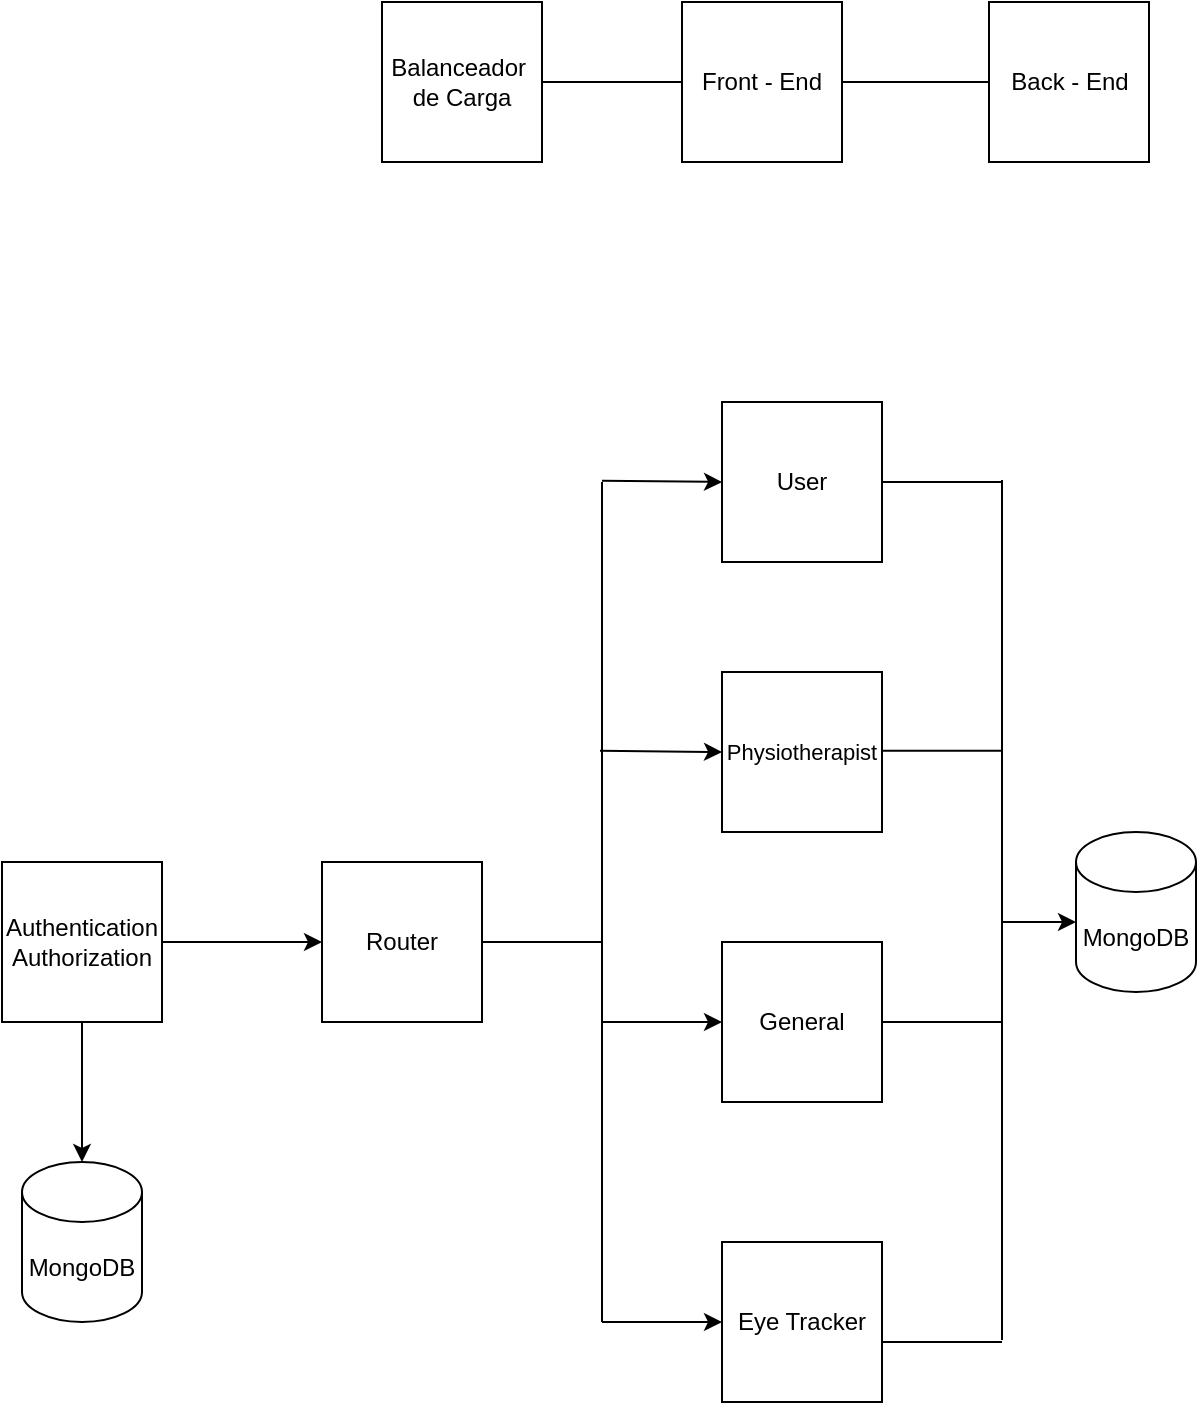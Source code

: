 <mxfile version="22.0.4" type="github">
  <diagram name="Página-1" id="votZtG-MFwdhK7yw21nz">
    <mxGraphModel dx="1434" dy="764" grid="1" gridSize="10" guides="1" tooltips="1" connect="1" arrows="1" fold="1" page="1" pageScale="1" pageWidth="827" pageHeight="1169" math="0" shadow="0">
      <root>
        <mxCell id="0" />
        <mxCell id="1" parent="0" />
        <mxCell id="jRLkBl45_Z4I59g3LCbE-2" style="edgeStyle=orthogonalEdgeStyle;rounded=0;orthogonalLoop=1;jettySize=auto;html=1;exitX=1;exitY=0.5;exitDx=0;exitDy=0;" edge="1" parent="1" source="jRLkBl45_Z4I59g3LCbE-1">
          <mxGeometry relative="1" as="geometry">
            <mxPoint x="640" y="130" as="targetPoint" />
          </mxGeometry>
        </mxCell>
        <mxCell id="jRLkBl45_Z4I59g3LCbE-1" value="Balanceador&amp;nbsp;&lt;br&gt;de Carga" style="whiteSpace=wrap;html=1;aspect=fixed;" vertex="1" parent="1">
          <mxGeometry x="480" y="90" width="80" height="80" as="geometry" />
        </mxCell>
        <mxCell id="jRLkBl45_Z4I59g3LCbE-3" value="Front - End" style="whiteSpace=wrap;html=1;aspect=fixed;" vertex="1" parent="1">
          <mxGeometry x="630" y="90" width="80" height="80" as="geometry" />
        </mxCell>
        <mxCell id="jRLkBl45_Z4I59g3LCbE-4" value="Back - End" style="whiteSpace=wrap;html=1;aspect=fixed;" vertex="1" parent="1">
          <mxGeometry x="783.5" y="90" width="80" height="80" as="geometry" />
        </mxCell>
        <mxCell id="jRLkBl45_Z4I59g3LCbE-9" value="" style="endArrow=none;html=1;rounded=0;exitX=1;exitY=0.5;exitDx=0;exitDy=0;entryX=0;entryY=0.5;entryDx=0;entryDy=0;" edge="1" parent="1" source="jRLkBl45_Z4I59g3LCbE-3" target="jRLkBl45_Z4I59g3LCbE-4">
          <mxGeometry width="50" height="50" relative="1" as="geometry">
            <mxPoint x="760" y="160" as="sourcePoint" />
            <mxPoint x="810" y="110" as="targetPoint" />
          </mxGeometry>
        </mxCell>
        <mxCell id="jRLkBl45_Z4I59g3LCbE-20" style="edgeStyle=orthogonalEdgeStyle;rounded=0;orthogonalLoop=1;jettySize=auto;html=1;exitX=1;exitY=0.5;exitDx=0;exitDy=0;entryX=0;entryY=0.5;entryDx=0;entryDy=0;" edge="1" parent="1" source="jRLkBl45_Z4I59g3LCbE-11" target="jRLkBl45_Z4I59g3LCbE-18">
          <mxGeometry relative="1" as="geometry" />
        </mxCell>
        <mxCell id="jRLkBl45_Z4I59g3LCbE-32" style="edgeStyle=orthogonalEdgeStyle;rounded=0;orthogonalLoop=1;jettySize=auto;html=1;exitX=0.5;exitY=1;exitDx=0;exitDy=0;" edge="1" parent="1" source="jRLkBl45_Z4I59g3LCbE-11" target="jRLkBl45_Z4I59g3LCbE-31">
          <mxGeometry relative="1" as="geometry" />
        </mxCell>
        <mxCell id="jRLkBl45_Z4I59g3LCbE-11" value="&lt;div&gt;Authentication&lt;/div&gt;&lt;div&gt;Authorization&lt;/div&gt;" style="whiteSpace=wrap;html=1;aspect=fixed;" vertex="1" parent="1">
          <mxGeometry x="290" y="520" width="80" height="80" as="geometry" />
        </mxCell>
        <mxCell id="jRLkBl45_Z4I59g3LCbE-14" value="User" style="whiteSpace=wrap;html=1;aspect=fixed;" vertex="1" parent="1">
          <mxGeometry x="650" y="290" width="80" height="80" as="geometry" />
        </mxCell>
        <mxCell id="jRLkBl45_Z4I59g3LCbE-15" value="&lt;font style=&quot;font-size: 11px;&quot;&gt;Physiotherapist&lt;/font&gt;" style="whiteSpace=wrap;html=1;aspect=fixed;" vertex="1" parent="1">
          <mxGeometry x="650" y="425" width="80" height="80" as="geometry" />
        </mxCell>
        <mxCell id="jRLkBl45_Z4I59g3LCbE-16" value="General" style="whiteSpace=wrap;html=1;aspect=fixed;" vertex="1" parent="1">
          <mxGeometry x="650" y="560" width="80" height="80" as="geometry" />
        </mxCell>
        <mxCell id="jRLkBl45_Z4I59g3LCbE-17" value="Eye Tracker" style="whiteSpace=wrap;html=1;aspect=fixed;" vertex="1" parent="1">
          <mxGeometry x="650" y="710" width="80" height="80" as="geometry" />
        </mxCell>
        <mxCell id="jRLkBl45_Z4I59g3LCbE-18" value="Router" style="whiteSpace=wrap;html=1;aspect=fixed;" vertex="1" parent="1">
          <mxGeometry x="450" y="520" width="80" height="80" as="geometry" />
        </mxCell>
        <mxCell id="jRLkBl45_Z4I59g3LCbE-24" value="" style="endArrow=none;html=1;rounded=0;" edge="1" parent="1">
          <mxGeometry width="50" height="50" relative="1" as="geometry">
            <mxPoint x="530" y="560" as="sourcePoint" />
            <mxPoint x="590" y="560" as="targetPoint" />
          </mxGeometry>
        </mxCell>
        <mxCell id="jRLkBl45_Z4I59g3LCbE-25" value="" style="endArrow=none;html=1;rounded=0;" edge="1" parent="1">
          <mxGeometry width="50" height="50" relative="1" as="geometry">
            <mxPoint x="590" y="560" as="sourcePoint" />
            <mxPoint x="590" y="330" as="targetPoint" />
          </mxGeometry>
        </mxCell>
        <mxCell id="jRLkBl45_Z4I59g3LCbE-26" value="" style="endArrow=none;html=1;rounded=0;" edge="1" parent="1">
          <mxGeometry width="50" height="50" relative="1" as="geometry">
            <mxPoint x="590" y="750" as="sourcePoint" />
            <mxPoint x="590" y="560" as="targetPoint" />
          </mxGeometry>
        </mxCell>
        <mxCell id="jRLkBl45_Z4I59g3LCbE-27" value="" style="endArrow=classic;html=1;rounded=0;entryX=0;entryY=0.5;entryDx=0;entryDy=0;" edge="1" parent="1" target="jRLkBl45_Z4I59g3LCbE-14">
          <mxGeometry width="50" height="50" relative="1" as="geometry">
            <mxPoint x="590" y="329.41" as="sourcePoint" />
            <mxPoint x="640" y="329.41" as="targetPoint" />
          </mxGeometry>
        </mxCell>
        <mxCell id="jRLkBl45_Z4I59g3LCbE-28" value="" style="endArrow=classic;html=1;rounded=0;entryX=0;entryY=0.5;entryDx=0;entryDy=0;" edge="1" parent="1" target="jRLkBl45_Z4I59g3LCbE-15">
          <mxGeometry width="50" height="50" relative="1" as="geometry">
            <mxPoint x="589" y="464.41" as="sourcePoint" />
            <mxPoint x="639" y="464.41" as="targetPoint" />
          </mxGeometry>
        </mxCell>
        <mxCell id="jRLkBl45_Z4I59g3LCbE-29" value="" style="endArrow=classic;html=1;rounded=0;entryX=0;entryY=0.5;entryDx=0;entryDy=0;" edge="1" parent="1" target="jRLkBl45_Z4I59g3LCbE-16">
          <mxGeometry width="50" height="50" relative="1" as="geometry">
            <mxPoint x="590" y="600" as="sourcePoint" />
            <mxPoint x="640" y="600" as="targetPoint" />
          </mxGeometry>
        </mxCell>
        <mxCell id="jRLkBl45_Z4I59g3LCbE-30" value="" style="endArrow=classic;html=1;rounded=0;entryX=0;entryY=0.5;entryDx=0;entryDy=0;" edge="1" parent="1" target="jRLkBl45_Z4I59g3LCbE-17">
          <mxGeometry width="50" height="50" relative="1" as="geometry">
            <mxPoint x="590" y="750" as="sourcePoint" />
            <mxPoint x="640" y="750" as="targetPoint" />
          </mxGeometry>
        </mxCell>
        <mxCell id="jRLkBl45_Z4I59g3LCbE-31" value="MongoDB" style="shape=cylinder3;whiteSpace=wrap;html=1;boundedLbl=1;backgroundOutline=1;size=15;" vertex="1" parent="1">
          <mxGeometry x="300" y="670" width="60" height="80" as="geometry" />
        </mxCell>
        <mxCell id="jRLkBl45_Z4I59g3LCbE-33" value="MongoDB" style="shape=cylinder3;whiteSpace=wrap;html=1;boundedLbl=1;backgroundOutline=1;size=15;" vertex="1" parent="1">
          <mxGeometry x="827" y="505" width="60" height="80" as="geometry" />
        </mxCell>
        <mxCell id="jRLkBl45_Z4I59g3LCbE-34" value="" style="endArrow=none;html=1;rounded=0;" edge="1" parent="1">
          <mxGeometry width="50" height="50" relative="1" as="geometry">
            <mxPoint x="790" y="759" as="sourcePoint" />
            <mxPoint x="790" y="569" as="targetPoint" />
          </mxGeometry>
        </mxCell>
        <mxCell id="jRLkBl45_Z4I59g3LCbE-35" value="" style="endArrow=none;html=1;rounded=0;" edge="1" parent="1">
          <mxGeometry width="50" height="50" relative="1" as="geometry">
            <mxPoint x="790" y="569" as="sourcePoint" />
            <mxPoint x="790" y="329" as="targetPoint" />
          </mxGeometry>
        </mxCell>
        <mxCell id="jRLkBl45_Z4I59g3LCbE-40" value="" style="endArrow=classic;html=1;rounded=0;" edge="1" parent="1">
          <mxGeometry width="50" height="50" relative="1" as="geometry">
            <mxPoint x="790" y="550" as="sourcePoint" />
            <mxPoint x="827" y="550" as="targetPoint" />
          </mxGeometry>
        </mxCell>
        <mxCell id="jRLkBl45_Z4I59g3LCbE-43" value="" style="endArrow=none;html=1;rounded=0;" edge="1" parent="1">
          <mxGeometry width="50" height="50" relative="1" as="geometry">
            <mxPoint x="730" y="330" as="sourcePoint" />
            <mxPoint x="790" y="330" as="targetPoint" />
          </mxGeometry>
        </mxCell>
        <mxCell id="jRLkBl45_Z4I59g3LCbE-44" value="" style="endArrow=none;html=1;rounded=0;" edge="1" parent="1">
          <mxGeometry width="50" height="50" relative="1" as="geometry">
            <mxPoint x="730" y="464.41" as="sourcePoint" />
            <mxPoint x="790" y="464.41" as="targetPoint" />
          </mxGeometry>
        </mxCell>
        <mxCell id="jRLkBl45_Z4I59g3LCbE-45" value="" style="endArrow=none;html=1;rounded=0;" edge="1" parent="1">
          <mxGeometry width="50" height="50" relative="1" as="geometry">
            <mxPoint x="730" y="600" as="sourcePoint" />
            <mxPoint x="790" y="600" as="targetPoint" />
          </mxGeometry>
        </mxCell>
        <mxCell id="jRLkBl45_Z4I59g3LCbE-46" value="" style="endArrow=none;html=1;rounded=0;exitX=1;exitY=0.625;exitDx=0;exitDy=0;exitPerimeter=0;" edge="1" parent="1" source="jRLkBl45_Z4I59g3LCbE-17">
          <mxGeometry width="50" height="50" relative="1" as="geometry">
            <mxPoint x="740" y="760" as="sourcePoint" />
            <mxPoint x="790" y="760" as="targetPoint" />
          </mxGeometry>
        </mxCell>
      </root>
    </mxGraphModel>
  </diagram>
</mxfile>
